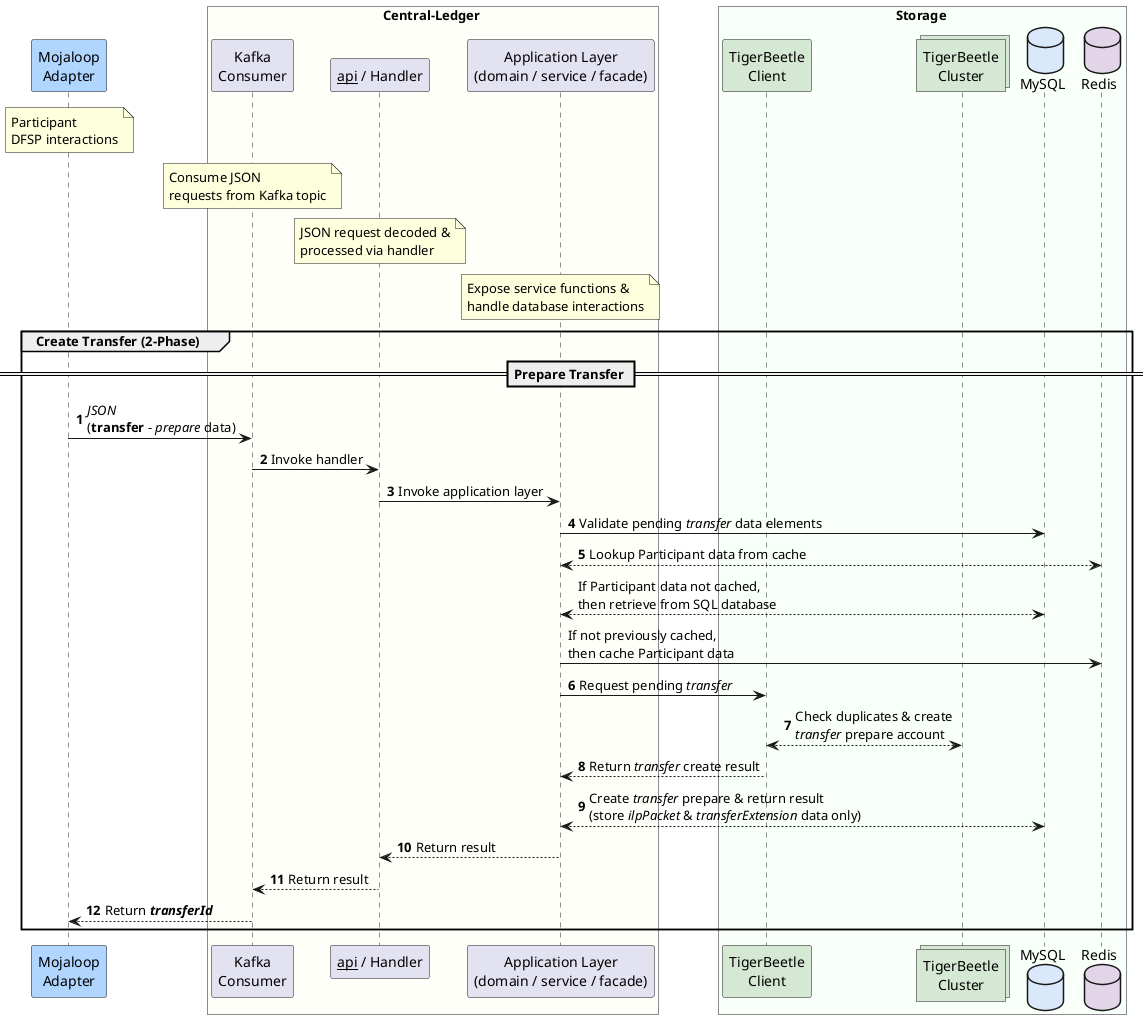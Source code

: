 @startuml

participant "Mojaloop\nAdapter" as dfsp #B0D5FF
note over dfsp
    Participant
    DFSP interactions
end note

box Central-Ledger #FFFFF9
    participant "Kafka\nConsumer" as cl_consume_kafka
    participant "__api__ / Handler" as cl_handler
    participant "Application Layer\n(domain / service / facade)" as cl_domain

        note over cl_consume_kafka
            Consume JSON
            requests from Kafka topic
        end note

        note over cl_handler
            JSON request decoded &
            processed via handler
        end note

        note over cl_domain
            Expose service functions &
            handle database interactions
        end note
end box

box Storage #F9FFF9
	participant "TigerBeetle\nClient" as tb_client #D5E8D4
	collections "TigerBeetle\nCluster" as tb_nodes #D5E8D4
	database "MySQL" as cl_db #DAE8FC
	database "Redis" as redis_cache #E1D5E7
end box

autonumber
group Create Transfer (2-Phase)
    == Prepare Transfer ==
    dfsp -> cl_consume_kafka : //JSON// \n(**transfer** - //prepare// data)
    cl_consume_kafka -> cl_handler : Invoke handler
    cl_handler -> cl_domain : Invoke application layer
    cl_domain -> cl_db : Validate pending //transfer// data elements
    cl_domain <--> redis_cache : Lookup Participant data from cache
    autonumber stop

    cl_domain <--> cl_db : If Participant data not cached, \nthen retrieve from SQL database
    cl_domain -> redis_cache : If not previously cached, \nthen cache Participant data

    autonumber resume

    cl_domain -> tb_client : Request pending //transfer//
    tb_client <--> tb_nodes : Check duplicates & create \n//transfer// prepare account
    tb_client --> cl_domain : Return //transfer// create result
    cl_domain <--> cl_db : Create //transfer// prepare & return result \n(store //ilpPacket// & //transferExtension// data only)
    cl_domain --> cl_handler : Return result
    cl_handler --> cl_consume_kafka : Return result
    cl_consume_kafka --> dfsp : Return //**transferId**//

end

@enduml
